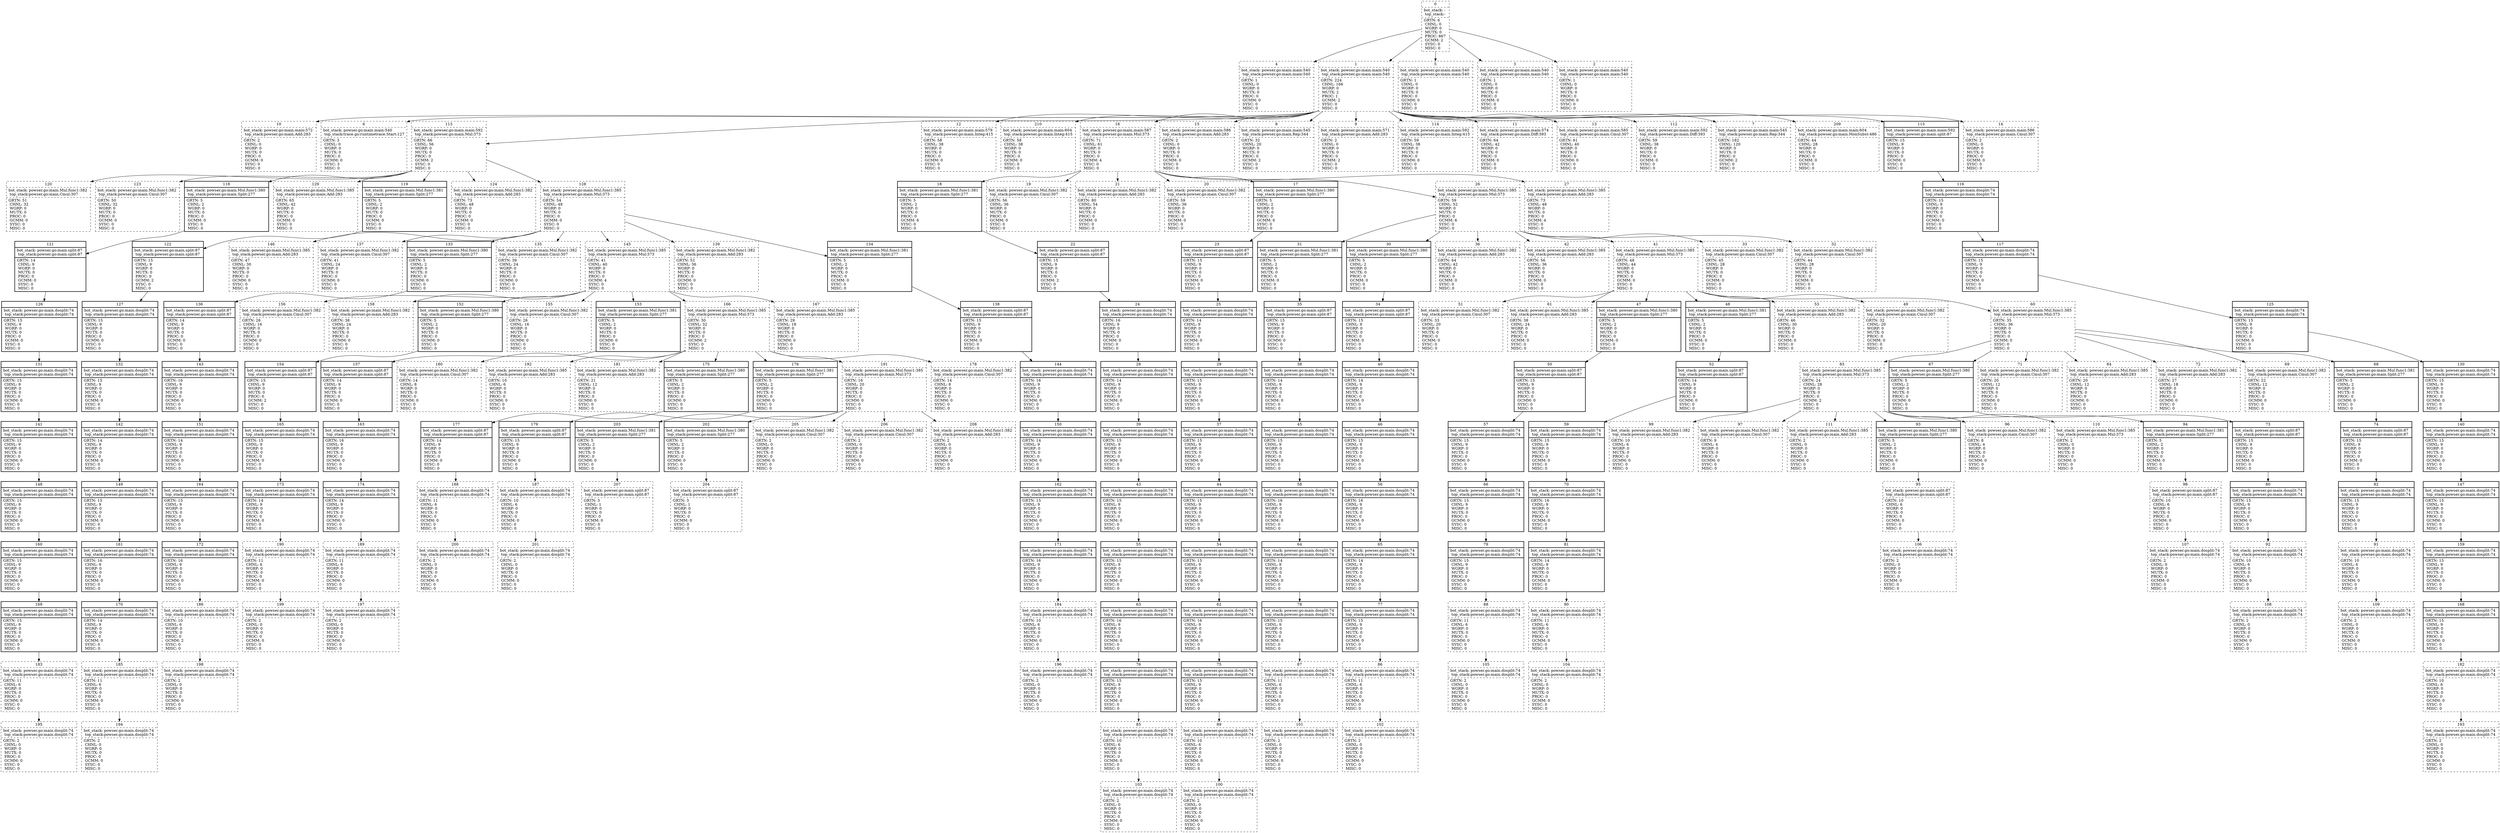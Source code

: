 digraph{
	node[shape=record,style=filled,fillcolor=gray95]

	67 [ label = "{31 | bot_stack: powser.go:main.Mul.func1:381 \l top_stack:powser.go:main.Split:277\l | GRTN:  5 \l CHNL:  2 \l WGRP:  0 \l MUTX:  0 \l PROC:  0 \l GCMM:  0 \l SYSC:  0 \l MISC:  0 \l }" style=bold ]
	52 [ label = "{43 | bot_stack: powser.go:main.dosplit:74 \l top_stack:powser.go:main.dosplit:74\l | GRTN:  15 \l CHNL:  9 \l WGRP:  0 \l MUTX:  0 \l PROC:  0 \l GCMM:  0 \l SYSC:  0 \l MISC:  0 \l }" style=bold ]
	22 [ label = "{10 | bot_stack: powser.go:main.main:572 \l top_stack:powser.go:main.Add:283\l | GRTN:  2 \l CHNL:  0 \l WGRP:  0 \l MUTX:  0 \l PROC:  0 \l GCMM:  0 \l SYSC:  0 \l MISC:  0 \l }" style=dashed]
	98 [ label = "{79 | bot_stack: powser.go:main.dosplit:74 \l top_stack:powser.go:main.dosplit:74\l | GRTN:  15 \l CHNL:  9 \l WGRP:  0 \l MUTX:  0 \l PROC:  0 \l GCMM:  0 \l SYSC:  0 \l MISC:  0 \l }" style=bold ]
	90 [ label = "{99 | bot_stack: powser.go:main.Mul.func1:382 \l top_stack:powser.go:main.Add:283\l | GRTN:  10 \l CHNL:  6 \l WGRP:  0 \l MUTX:  0 \l PROC:  0 \l GCMM:  0 \l SYSC:  0 \l MISC:  0 \l }" style=dashed]
	137 [ label = "{146 | bot_stack: powser.go:main.Mul.func1:385 \l top_stack:powser.go:main.Add:283\l | GRTN:  47 \l CHNL:  30 \l WGRP:  0 \l MUTX:  0 \l PROC:  0 \l GCMM:  0 \l SYSC:  0 \l MISC:  0 \l }" style=dashed]
	4 [ label = "{4 | bot_stack: powser.go:main.main:540 \l top_stack:powser.go:main.main:540\l | GRTN:  1 \l CHNL:  0 \l WGRP:  0 \l MUTX:  0 \l PROC:  0 \l GCMM:  0 \l SYSC:  0 \l MISC:  0 \l }" style=dashed]
	18 [ label = "{6 | bot_stack: powser.go:main.main:540 \l top_stack:trace.go:runtime\trace.Start:127\l | GRTN:  3 \l CHNL:  0 \l WGRP:  0 \l MUTX:  0 \l PROC:  0 \l GCMM:  0 \l SYSC:  3 \l MISC:  0 \l }" style=dashed]
	117 [ label = "{121 | bot_stack: powser.go:main.split:87 \l top_stack:powser.go:main.split:87\l | GRTN:  14 \l CHNL:  9 \l WGRP:  0 \l MUTX:  0 \l PROC:  0 \l GCMM:  0 \l SYSC:  0 \l MISC:  0 \l }" style=bold ]
	124 [ label = "{141 | bot_stack: powser.go:main.dosplit:74 \l top_stack:powser.go:main.dosplit:74\l | GRTN:  15 \l CHNL:  9 \l WGRP:  0 \l MUTX:  0 \l PROC:  0 \l GCMM:  0 \l SYSC:  0 \l MISC:  0 \l }" style=bold ]
	66 [ label = "{30 | bot_stack: powser.go:main.Mul.func1:380 \l top_stack:powser.go:main.Split:277\l | GRTN:  5 \l CHNL:  2 \l WGRP:  0 \l MUTX:  0 \l PROC:  0 \l GCMM:  0 \l SYSC:  0 \l MISC:  0 \l }" style=bold ]
	104 [ label = "{98 | bot_stack: powser.go:main.split:87 \l top_stack:powser.go:main.split:87\l | GRTN:  10 \l CHNL:  6 \l WGRP:  0 \l MUTX:  0 \l PROC:  0 \l GCMM:  0 \l SYSC:  0 \l MISC:  0 \l }" style=dashed]
	168 [ label = "{148 | bot_stack: powser.go:main.dosplit:74 \l top_stack:powser.go:main.dosplit:74\l | GRTN:  15 \l CHNL:  9 \l WGRP:  0 \l MUTX:  0 \l PROC:  0 \l GCMM:  0 \l SYSC:  0 \l MISC:  0 \l }" style=bold ]
	7 [ label = "{38 | bot_stack: powser.go:main.dosplit:74 \l top_stack:powser.go:main.dosplit:74\l | GRTN:  14 \l CHNL:  9 \l WGRP:  0 \l MUTX:  0 \l PROC:  0 \l GCMM:  0 \l SYSC:  0 \l MISC:  0 \l }" style=bold ]
	10 [ label = "{50 | bot_stack: powser.go:main.split:87 \l top_stack:powser.go:main.split:87\l | GRTN:  15 \l CHNL:  9 \l WGRP:  0 \l MUTX:  0 \l PROC:  0 \l GCMM:  0 \l SYSC:  0 \l MISC:  0 \l }" style=bold ]
	93 [ label = "{107 | bot_stack: powser.go:main.dosplit:74 \l top_stack:powser.go:main.dosplit:74\l | GRTN:  2 \l CHNL:  0 \l WGRP:  0 \l MUTX:  0 \l PROC:  0 \l GCMM:  0 \l SYSC:  0 \l MISC:  0 \l }" style=dashed]
	122 [ label = "{137 | bot_stack: powser.go:main.Mul.func1:382 \l top_stack:powser.go:main.Cmul:307\l | GRTN:  41 \l CHNL:  24 \l WGRP:  0 \l MUTX:  0 \l PROC:  0 \l GCMM:  0 \l SYSC:  0 \l MISC:  0 \l }" style=dashed]
	1 [ label = "{1 | bot_stack: powser.go:main.main:540 \l top_stack:powser.go:main.main:540\l | GRTN:  224 \l CHNL:  166 \l WGRP:  0 \l MUTX:  2 \l PROC:  1 \l GCMM:  2 \l SYSC:  0 \l MISC:  0 \l }" style=dashed]
	30 [ label = "{18 | bot_stack: powser.go:main.Mul.func1:381 \l top_stack:powser.go:main.Split:277\l | GRTN:  5 \l CHNL:  2 \l WGRP:  0 \l MUTX:  0 \l PROC:  0 \l GCMM:  6 \l SYSC:  0 \l MISC:  0 \l }" style=bold ]
	109 [ label = "{113 | bot_stack: powser.go:main.main:592 \l top_stack:powser.go:main.Mul:373\l | GRTN:  66 \l CHNL:  56 \l WGRP:  0 \l MUTX:  0 \l PROC:  0 \l GCMM:  2 \l SYSC:  0 \l MISC:  0 \l }" style=dashed]
	167 [ label = "{143 | bot_stack: powser.go:main.dosplit:74 \l top_stack:powser.go:main.dosplit:74\l | GRTN:  16 \l CHNL:  9 \l WGRP:  0 \l MUTX:  0 \l PROC:  0 \l GCMM:  0 \l SYSC:  0 \l MISC:  0 \l }" style=bold ]
	171 [ label = "{169 | bot_stack: powser.go:main.dosplit:74 \l top_stack:powser.go:main.dosplit:74\l | GRTN:  15 \l CHNL:  9 \l WGRP:  0 \l MUTX:  0 \l PROC:  0 \l GCMM:  0 \l SYSC:  0 \l MISC:  0 \l }" style=bold ]
	154 [ label = "{160 | bot_stack: powser.go:main.dosplit:74 \l top_stack:powser.go:main.dosplit:74\l | GRTN:  15 \l CHNL:  9 \l WGRP:  0 \l MUTX:  0 \l PROC:  0 \l GCMM:  0 \l SYSC:  0 \l MISC:  0 \l }" style=bold ]
	14 [ label = "{63 | bot_stack: powser.go:main.dosplit:74 \l top_stack:powser.go:main.dosplit:74\l | GRTN:  16 \l CHNL:  9 \l WGRP:  0 \l MUTX:  0 \l PROC:  0 \l GCMM:  0 \l SYSC:  0 \l MISC:  0 \l }" style=bold ]
	150 [ label = "{142 | bot_stack: powser.go:main.dosplit:74 \l top_stack:powser.go:main.dosplit:74\l | GRTN:  14 \l CHNL:  9 \l WGRP:  0 \l MUTX:  0 \l PROC:  0 \l GCMM:  0 \l SYSC:  0 \l MISC:  0 \l }" style=bold ]
	141 [ label = "{156 | bot_stack: powser.go:main.Mul.func1:382 \l top_stack:powser.go:main.Cmul:307\l | GRTN:  26 \l CHNL:  16 \l WGRP:  0 \l MUTX:  0 \l PROC:  0 \l GCMM:  0 \l SYSC:  0 \l MISC:  0 \l }" style=dashed]
	174 [ label = "{188 | bot_stack: powser.go:main.dosplit:74 \l top_stack:powser.go:main.dosplit:74\l | GRTN:  11 \l CHNL:  6 \l WGRP:  0 \l MUTX:  0 \l PROC:  0 \l GCMM:  0 \l SYSC:  0 \l MISC:  0 \l }" style=dashed]
	129 [ label = "{106 | bot_stack: powser.go:main.dosplit:74 \l top_stack:powser.go:main.dosplit:74\l | GRTN:  2 \l CHNL:  0 \l WGRP:  0 \l MUTX:  0 \l PROC:  0 \l GCMM:  0 \l SYSC:  0 \l MISC:  0 \l }" style=dashed]
	175 [ label = "{193 | bot_stack: powser.go:main.dosplit:74 \l top_stack:powser.go:main.dosplit:74\l | GRTN:  2 \l CHNL:  0 \l WGRP:  0 \l MUTX:  0 \l PROC:  0 \l GCMM:  0 \l SYSC:  0 \l MISC:  0 \l }" style=dashed]
	143 [ label = "{161 | bot_stack: powser.go:main.dosplit:74 \l top_stack:powser.go:main.dosplit:74\l | GRTN:  16 \l CHNL:  9 \l WGRP:  0 \l MUTX:  0 \l PROC:  0 \l GCMM:  0 \l SYSC:  0 \l MISC:  0 \l }" style=bold ]
	144 [ label = "{168 | bot_stack: powser.go:main.dosplit:74 \l top_stack:powser.go:main.dosplit:74\l | GRTN:  15 \l CHNL:  9 \l WGRP:  0 \l MUTX:  0 \l PROC:  0 \l GCMM:  0 \l SYSC:  0 \l MISC:  0 \l }" style=bold ]
	24 [ label = "{12 | bot_stack: powser.go:main.main:579 \l top_stack:powser.go:main.Integ:415\l | GRTN:  58 \l CHNL:  38 \l WGRP:  0 \l MUTX:  0 \l PROC:  0 \l GCMM:  0 \l SYSC:  0 \l MISC:  0 \l }" style=dashed]
	77 [ label = "{57 | bot_stack: powser.go:main.dosplit:74 \l top_stack:powser.go:main.dosplit:74\l | GRTN:  15 \l CHNL:  9 \l WGRP:  0 \l MUTX:  0 \l PROC:  0 \l GCMM:  0 \l SYSC:  0 \l MISC:  0 \l }" style=bold ]
	194 [ label = "{179 | bot_stack: powser.go:main.split:87 \l top_stack:powser.go:main.split:87\l | GRTN:  15 \l CHNL:  9 \l WGRP:  0 \l MUTX:  0 \l PROC:  0 \l GCMM:  0 \l SYSC:  0 \l MISC:  0 \l }" style=bold ]
	162 [ label = "{120 | bot_stack: powser.go:main.Mul.func1:382 \l top_stack:powser.go:main.Cmul:307\l | GRTN:  51 \l CHNL:  32 \l WGRP:  0 \l MUTX:  0 \l PROC:  0 \l GCMM:  0 \l SYSC:  0 \l MISC:  0 \l }" style=dashed]
	199 [ label = "{198 | bot_stack: powser.go:main.dosplit:74 \l top_stack:powser.go:main.dosplit:74\l | GRTN:  2 \l CHNL:  0 \l WGRP:  0 \l MUTX:  0 \l PROC:  0 \l GCMM:  0 \l SYSC:  0 \l MISC:  0 \l }" style=dashed]
	37 [ label = "{28 | bot_stack: powser.go:main.dosplit:74 \l top_stack:powser.go:main.dosplit:74\l | GRTN:  14 \l CHNL:  9 \l WGRP:  0 \l MUTX:  0 \l PROC:  0 \l GCMM:  0 \l SYSC:  0 \l MISC:  0 \l }" style=bold ]
	17 [ label = "{5 | bot_stack: powser.go:main.main:540 \l top_stack:powser.go:main.main:540\l | GRTN:  1 \l CHNL:  0 \l WGRP:  0 \l MUTX:  0 \l PROC:  0 \l GCMM:  0 \l SYSC:  0 \l MISC:  0 \l }" style=dashed]
	106 [ label = "{105 | bot_stack: powser.go:main.dosplit:74 \l top_stack:powser.go:main.dosplit:74\l | GRTN:  2 \l CHNL:  0 \l WGRP:  0 \l MUTX:  0 \l PROC:  0 \l GCMM:  0 \l SYSC:  0 \l MISC:  0 \l }" style=dashed]
	177 [ label = "{164 | bot_stack: powser.go:main.dosplit:74 \l top_stack:powser.go:main.dosplit:74\l | GRTN:  15 \l CHNL:  9 \l WGRP:  0 \l MUTX:  0 \l PROC:  0 \l GCMM:  0 \l SYSC:  0 \l MISC:  0 \l }" style=bold ]
	160 [ label = "{182 | bot_stack: powser.go:main.dosplit:74 \l top_stack:powser.go:main.dosplit:74\l | GRTN:  10 \l CHNL:  6 \l WGRP:  0 \l MUTX:  0 \l PROC:  0 \l GCMM:  0 \l SYSC:  0 \l MISC:  0 \l }" style=dashed]
	225 [ label = "{200 | bot_stack: powser.go:main.dosplit:74 \l top_stack:powser.go:main.dosplit:74\l | GRTN:  2 \l CHNL:  0 \l WGRP:  0 \l MUTX:  0 \l PROC:  0 \l GCMM:  0 \l SYSC:  0 \l MISC:  0 \l }" style=dashed]
	83 [ label = "{77 | bot_stack: powser.go:main.dosplit:74 \l top_stack:powser.go:main.dosplit:74\l | GRTN:  15 \l CHNL:  9 \l WGRP:  0 \l MUTX:  0 \l PROC:  0 \l GCMM:  0 \l SYSC:  0 \l MISC:  0 \l }" style=bold ]
	119 [ label = "{133 | bot_stack: powser.go:main.Mul.func1:380 \l top_stack:powser.go:main.Split:277\l | GRTN:  5 \l CHNL:  2 \l WGRP:  0 \l MUTX:  0 \l PROC:  0 \l GCMM:  0 \l SYSC:  0 \l MISC:  0 \l }" style=bold ]
	183 [ label = "{180 | bot_stack: powser.go:main.Mul.func1:382 \l top_stack:powser.go:main.Cmul:307\l | GRTN:  14 \l CHNL:  8 \l WGRP:  0 \l MUTX:  0 \l PROC:  0 \l GCMM:  0 \l SYSC:  0 \l MISC:  0 \l }" style=dashed]
	187 [ label = "{192 | bot_stack: powser.go:main.Mul.func1:385 \l top_stack:powser.go:main.Add:283\l | GRTN:  10 \l CHNL:  6 \l WGRP:  0 \l MUTX:  0 \l PROC:  0 \l GCMM:  0 \l SYSC:  0 \l MISC:  0 \l }" style=dashed]
	99 [ label = "{83 | bot_stack: powser.go:main.Mul.func1:385 \l top_stack:powser.go:main.Mul:373\l | GRTN:  24 \l CHNL:  28 \l WGRP:  0 \l MUTX:  0 \l PROC:  0 \l GCMM:  2 \l SYSC:  0 \l MISC:  0 \l }" style=dashed]
	189 [ label = "{199 | bot_stack: powser.go:main.dosplit:74 \l top_stack:powser.go:main.dosplit:74\l | GRTN:  2 \l CHNL:  0 \l WGRP:  0 \l MUTX:  0 \l PROC:  0 \l GCMM:  0 \l SYSC:  0 \l MISC:  0 \l }" style=dashed]
	75 [ label = "{51 | bot_stack: powser.go:main.Mul.func1:382 \l top_stack:powser.go:main.Cmul:307\l | GRTN:  33 \l CHNL:  20 \l WGRP:  0 \l MUTX:  0 \l PROC:  0 \l GCMM:  0 \l SYSC:  0 \l MISC:  0 \l }" style=dashed]
	45 [ label = "{67 | bot_stack: powser.go:main.Mul.func1:380 \l top_stack:powser.go:main.Split:277\l | GRTN:  5 \l CHNL:  2 \l WGRP:  0 \l MUTX:  0 \l PROC:  0 \l GCMM:  0 \l SYSC:  0 \l MISC:  0 \l }" style=bold ]
	145 [ label = "{117 | bot_stack: powser.go:main.dosplit:74 \l top_stack:powser.go:main.dosplit:74\l | GRTN:  15 \l CHNL:  9 \l WGRP:  0 \l MUTX:  0 \l PROC:  0 \l GCMM:  0 \l SYSC:  0 \l MISC:  0 \l }" style=bold ]
	130 [ label = "{122 | bot_stack: powser.go:main.split:87 \l top_stack:powser.go:main.split:87\l | GRTN:  15 \l CHNL:  9 \l WGRP:  0 \l MUTX:  0 \l PROC:  0 \l GCMM:  2 \l SYSC:  0 \l MISC:  0 \l }" style=bold ]
	142 [ label = "{158 | bot_stack: powser.go:main.Mul.func1:382 \l top_stack:powser.go:main.Add:283\l | GRTN:  38 \l CHNL:  24 \l WGRP:  0 \l MUTX:  0 \l PROC:  0 \l GCMM:  0 \l SYSC:  0 \l MISC:  0 \l }" style=dashed]
	190 [ label = "{201 | bot_stack: powser.go:main.dosplit:74 \l top_stack:powser.go:main.dosplit:74\l | GRTN:  2 \l CHNL:  0 \l WGRP:  0 \l MUTX:  0 \l PROC:  0 \l GCMM:  0 \l SYSC:  0 \l MISC:  0 \l }" style=dashed]
	82 [ label = "{74 | bot_stack: powser.go:main.split:87 \l top_stack:powser.go:main.split:87\l | GRTN:  15 \l CHNL:  9 \l WGRP:  0 \l MUTX:  0 \l PROC:  0 \l GCMM:  0 \l SYSC:  0 \l MISC:  0 \l }" style=bold ]
	126 [ label = "{157 | bot_stack: powser.go:main.split:87 \l top_stack:powser.go:main.split:87\l | GRTN:  14 \l CHNL:  9 \l WGRP:  0 \l MUTX:  0 \l PROC:  0 \l GCMM:  0 \l SYSC:  0 \l MISC:  0 \l }" style=bold ]
	184 [ label = "{181 | bot_stack: powser.go:main.Mul.func1:382 \l top_stack:powser.go:main.Add:283\l | GRTN:  21 \l CHNL:  12 \l WGRP:  0 \l MUTX:  0 \l PROC:  0 \l GCMM:  0 \l SYSC:  0 \l MISC:  0 \l }" style=dashed]
	173 [ label = "{187 | bot_stack: powser.go:main.dosplit:74 \l top_stack:powser.go:main.dosplit:74\l | GRTN:  10 \l CHNL:  6 \l WGRP:  0 \l MUTX:  0 \l PROC:  0 \l GCMM:  0 \l SYSC:  0 \l MISC:  0 \l }" style=dashed]
	50 [ label = "{34 | bot_stack: powser.go:main.split:87 \l top_stack:powser.go:main.split:87\l | GRTN:  15 \l CHNL:  9 \l WGRP:  0 \l MUTX:  0 \l PROC:  0 \l GCMM:  0 \l SYSC:  0 \l MISC:  0 \l }" style=bold ]
	105 [ label = "{104 | bot_stack: powser.go:main.dosplit:74 \l top_stack:powser.go:main.dosplit:74\l | GRTN:  2 \l CHNL:  0 \l WGRP:  0 \l MUTX:  0 \l PROC:  0 \l GCMM:  0 \l SYSC:  0 \l MISC:  0 \l }" style=dashed]
	11 [ label = "{56 | bot_stack: powser.go:main.dosplit:74 \l top_stack:powser.go:main.dosplit:74\l | GRTN:  16 \l CHNL:  9 \l WGRP:  0 \l MUTX:  0 \l PROC:  0 \l GCMM:  0 \l SYSC:  0 \l MISC:  0 \l }" style=bold ]
	60 [ label = "{81 | bot_stack: powser.go:main.dosplit:74 \l top_stack:powser.go:main.dosplit:74\l | GRTN:  14 \l CHNL:  9 \l WGRP:  0 \l MUTX:  0 \l PROC:  0 \l GCMM:  0 \l SYSC:  0 \l MISC:  0 \l }" style=bold ]
	89 [ label = "{97 | bot_stack: powser.go:main.Mul.func1:382 \l top_stack:powser.go:main.Cmul:307\l | GRTN:  9 \l CHNL:  4 \l WGRP:  0 \l MUTX:  0 \l PROC:  0 \l GCMM:  0 \l SYSC:  0 \l MISC:  0 \l }" style=dashed]
	191 [ label = "{204 | bot_stack: powser.go:main.split:87 \l top_stack:powser.go:main.split:87\l | GRTN:  3 \l CHNL:  1 \l WGRP:  0 \l MUTX:  0 \l PROC:  0 \l GCMM:  0 \l SYSC:  0 \l MISC:  0 \l }" style=dashed]
	0 [ label = "{0 | bot_stack: - \l top_stack:-\l | GRTN:  6 \l CHNL:  0 \l WGRP:  0 \l MUTX:  0 \l PROC:  867 \l GCMM:  2 \l SYSC:  0 \l MISC:  0 \l }" style=dashed]
	55 [ label = "{55 | bot_stack: powser.go:main.dosplit:74 \l top_stack:powser.go:main.dosplit:74\l | GRTN:  15 \l CHNL:  9 \l WGRP:  0 \l MUTX:  0 \l PROC:  0 \l GCMM:  0 \l SYSC:  0 \l MISC:  0 \l }" style=bold ]
	78 [ label = "{59 | bot_stack: powser.go:main.dosplit:74 \l top_stack:powser.go:main.dosplit:74\l | GRTN:  15 \l CHNL:  9 \l WGRP:  0 \l MUTX:  0 \l PROC:  0 \l GCMM:  0 \l SYSC:  0 \l MISC:  0 \l }" style=bold ]
	56 [ label = "{66 | bot_stack: powser.go:main.dosplit:74 \l top_stack:powser.go:main.dosplit:74\l | GRTN:  15 \l CHNL:  9 \l WGRP:  0 \l MUTX:  0 \l PROC:  0 \l GCMM:  0 \l SYSC:  0 \l MISC:  0 \l }" style=bold ]
	166 [ label = "{136 | bot_stack: powser.go:main.split:87 \l top_stack:powser.go:main.split:87\l | GRTN:  14 \l CHNL:  9 \l WGRP:  0 \l MUTX:  0 \l PROC:  0 \l GCMM:  0 \l SYSC:  0 \l MISC:  0 \l }" style=bold ]
	211 [ label = "{195 | bot_stack: powser.go:main.dosplit:74 \l top_stack:powser.go:main.dosplit:74\l | GRTN:  2 \l CHNL:  0 \l WGRP:  0 \l MUTX:  0 \l PROC:  0 \l GCMM:  0 \l SYSC:  0 \l MISC:  0 \l }" style=dashed]
	213 [ label = "{210 | bot_stack: powser.go:main.main:604 \l top_stack:powser.go:main.Integ:415\l | GRTN:  58 \l CHNL:  38 \l WGRP:  0 \l MUTX:  0 \l PROC:  0 \l GCMM:  0 \l SYSC:  0 \l MISC:  0 \l }" style=dashed]
	28 [ label = "{16 | bot_stack: powser.go:main.main:587 \l top_stack:powser.go:main.Mul:373\l | GRTN:  71 \l CHNL:  61 \l WGRP:  0 \l MUTX:  0 \l PROC:  0 \l GCMM:  4 \l SYSC:  0 \l MISC:  0 \l }" style=dashed]
	5 [ label = "{24 | bot_stack: powser.go:main.dosplit:74 \l top_stack:powser.go:main.dosplit:74\l | GRTN:  16 \l CHNL:  9 \l WGRP:  0 \l MUTX:  0 \l PROC:  0 \l GCMM:  0 \l SYSC:  0 \l MISC:  0 \l }" style=bold ]
	200 [ label = "{207 | bot_stack: powser.go:main.split:87 \l top_stack:powser.go:main.split:87\l | GRTN:  3 \l CHNL:  1 \l WGRP:  0 \l MUTX:  0 \l PROC:  0 \l GCMM:  0 \l SYSC:  0 \l MISC:  0 \l }" style=dashed]
	27 [ label = "{15 | bot_stack: powser.go:main.main:586 \l top_stack:powser.go:main.Add:283\l | GRTN:  2 \l CHNL:  0 \l WGRP:  0 \l MUTX:  0 \l PROC:  0 \l GCMM:  0 \l SYSC:  0 \l MISC:  0 \l }" style=dashed]
	163 [ label = "{123 | bot_stack: powser.go:main.Mul.func1:382 \l top_stack:powser.go:main.Cmul:307\l | GRTN:  50 \l CHNL:  32 \l WGRP:  0 \l MUTX:  0 \l PROC:  0 \l GCMM:  0 \l SYSC:  0 \l MISC:  0 \l }" style=dashed]
	115 [ label = "{101 | bot_stack: powser.go:main.dosplit:74 \l top_stack:powser.go:main.dosplit:74\l | GRTN:  2 \l CHNL:  0 \l WGRP:  0 \l MUTX:  0 \l PROC:  0 \l GCMM:  0 \l SYSC:  0 \l MISC:  0 \l }" style=dashed]
	96 [ label = "{118 | bot_stack: powser.go:main.Mul.func1:380 \l top_stack:powser.go:main.Split:277\l | GRTN:  5 \l CHNL:  2 \l WGRP:  0 \l MUTX:  0 \l PROC:  0 \l GCMM:  0 \l SYSC:  0 \l MISC:  0 \l }" style=bold ]
	92 [ label = "{103 | bot_stack: powser.go:main.dosplit:74 \l top_stack:powser.go:main.dosplit:74\l | GRTN:  2 \l CHNL:  0 \l WGRP:  0 \l MUTX:  0 \l PROC:  0 \l GCMM:  0 \l SYSC:  0 \l MISC:  0 \l }" style=dashed]
	138 [ label = "{152 | bot_stack: powser.go:main.Mul.func1:380 \l top_stack:powser.go:main.Split:277\l | GRTN:  5 \l CHNL:  2 \l WGRP:  0 \l MUTX:  0 \l PROC:  0 \l GCMM:  0 \l SYSC:  0 \l MISC:  0 \l }" style=bold ]
	178 [ label = "{171 | bot_stack: powser.go:main.dosplit:74 \l top_stack:powser.go:main.dosplit:74\l | GRTN:  16 \l CHNL:  9 \l WGRP:  0 \l MUTX:  0 \l PROC:  0 \l GCMM:  0 \l SYSC:  0 \l MISC:  0 \l }" style=bold ]
	31 [ label = "{19 | bot_stack: powser.go:main.Mul.func1:382 \l top_stack:powser.go:main.Cmul:307\l | GRTN:  56 \l CHNL:  36 \l WGRP:  0 \l MUTX:  0 \l PROC:  0 \l GCMM:  0 \l SYSC:  0 \l MISC:  0 \l }" style=dashed]
	48 [ label = "{71 | bot_stack: powser.go:main.Mul.func1:382 \l top_stack:powser.go:main.Cmul:307\l | GRTN:  20 \l CHNL:  12 \l WGRP:  0 \l MUTX:  0 \l PROC:  0 \l GCMM:  0 \l SYSC:  0 \l MISC:  0 \l }" style=dashed]
	149 [ label = "{140 | bot_stack: powser.go:main.dosplit:74 \l top_stack:powser.go:main.dosplit:74\l | GRTN:  15 \l CHNL:  9 \l WGRP:  0 \l MUTX:  0 \l PROC:  0 \l GCMM:  0 \l SYSC:  0 \l MISC:  0 \l }" style=bold ]
	152 [ label = "{149 | bot_stack: powser.go:main.dosplit:74 \l top_stack:powser.go:main.dosplit:74\l | GRTN:  15 \l CHNL:  9 \l WGRP:  0 \l MUTX:  0 \l PROC:  0 \l GCMM:  0 \l SYSC:  0 \l MISC:  0 \l }" style=bold ]
	158 [ label = "{170 | bot_stack: powser.go:main.dosplit:74 \l top_stack:powser.go:main.dosplit:74\l | GRTN:  14 \l CHNL:  9 \l WGRP:  0 \l MUTX:  0 \l PROC:  0 \l GCMM:  0 \l SYSC:  0 \l MISC:  0 \l }" style=bold ]
	209 [ label = "{184 | bot_stack: powser.go:main.dosplit:74 \l top_stack:powser.go:main.dosplit:74\l | GRTN:  10 \l CHNL:  6 \l WGRP:  0 \l MUTX:  0 \l PROC:  0 \l GCMM:  0 \l SYSC:  0 \l MISC:  0 \l }" style=dashed]
	112 [ label = "{116 | bot_stack: powser.go:main.dosplit:74 \l top_stack:powser.go:main.dosplit:74\l | GRTN:  15 \l CHNL:  9 \l WGRP:  0 \l MUTX:  0 \l PROC:  0 \l GCMM:  0 \l SYSC:  0 \l MISC:  0 \l }" style=bold ]
	146 [ label = "{125 | bot_stack: powser.go:main.dosplit:74 \l top_stack:powser.go:main.dosplit:74\l | GRTN:  15 \l CHNL:  9 \l WGRP:  0 \l MUTX:  0 \l PROC:  0 \l GCMM:  0 \l SYSC:  0 \l MISC:  0 \l }" style=bold ]
	210 [ label = "{186 | bot_stack: powser.go:main.dosplit:74 \l top_stack:powser.go:main.dosplit:74\l | GRTN:  10 \l CHNL:  6 \l WGRP:  0 \l MUTX:  0 \l PROC:  0 \l GCMM:  2 \l SYSC:  0 \l MISC:  0 \l }" style=dashed]
	3 [ label = "{3 | bot_stack: powser.go:main.main:540 \l top_stack:powser.go:main.main:540\l | GRTN:  1 \l CHNL:  0 \l WGRP:  0 \l MUTX:  0 \l PROC:  0 \l GCMM:  0 \l SYSC:  0 \l MISC:  0 \l }" style=dashed]
	13 [ label = "{61 | bot_stack: powser.go:main.Mul.func1:385 \l top_stack:powser.go:main.Add:283\l | GRTN:  38 \l CHNL:  24 \l WGRP:  0 \l MUTX:  0 \l PROC:  0 \l GCMM:  0 \l SYSC:  0 \l MISC:  0 \l }" style=dashed]
	100 [ label = "{84 | bot_stack: powser.go:main.Mul.func1:385 \l top_stack:powser.go:main.Add:283\l | GRTN:  20 \l CHNL:  12 \l WGRP:  0 \l MUTX:  0 \l PROC:  0 \l GCMM:  0 \l SYSC:  0 \l MISC:  0 \l }" style=dashed]
	140 [ label = "{155 | bot_stack: powser.go:main.Mul.func1:382 \l top_stack:powser.go:main.Cmul:307\l | GRTN:  26 \l CHNL:  16 \l WGRP:  0 \l MUTX:  0 \l PROC:  0 \l GCMM:  0 \l SYSC:  0 \l MISC:  0 \l }" style=dashed]
	128 [ label = "{162 | bot_stack: powser.go:main.dosplit:74 \l top_stack:powser.go:main.dosplit:74\l | GRTN:  15 \l CHNL:  9 \l WGRP:  0 \l MUTX:  0 \l PROC:  0 \l GCMM:  0 \l SYSC:  0 \l MISC:  0 \l }" style=bold ]
	33 [ label = "{21 | bot_stack: powser.go:main.Mul.func1:382 \l top_stack:powser.go:main.Add:283\l | GRTN:  80 \l CHNL:  54 \l WGRP:  0 \l MUTX:  0 \l PROC:  0 \l GCMM:  0 \l SYSC:  0 \l MISC:  0 \l }" style=dashed]
	79 [ label = "{64 | bot_stack: powser.go:main.dosplit:74 \l top_stack:powser.go:main.dosplit:74\l | GRTN:  14 \l CHNL:  9 \l WGRP:  0 \l MUTX:  0 \l PROC:  0 \l GCMM:  0 \l SYSC:  0 \l MISC:  0 \l }" style=bold ]
	155 [ label = "{165 | bot_stack: powser.go:main.dosplit:74 \l top_stack:powser.go:main.dosplit:74\l | GRTN:  15 \l CHNL:  9 \l WGRP:  0 \l MUTX:  0 \l PROC:  0 \l GCMM:  0 \l SYSC:  0 \l MISC:  0 \l }" style=bold ]
	193 [ label = "{173 | bot_stack: powser.go:main.dosplit:74 \l top_stack:powser.go:main.dosplit:74\l | GRTN:  14 \l CHNL:  9 \l WGRP:  0 \l MUTX:  0 \l PROC:  0 \l GCMM:  0 \l SYSC:  0 \l MISC:  0 \l }" style=bold ]
	127 [ label = "{159 | bot_stack: powser.go:main.dosplit:74 \l top_stack:powser.go:main.dosplit:74\l | GRTN:  15 \l CHNL:  9 \l WGRP:  0 \l MUTX:  0 \l PROC:  0 \l GCMM:  0 \l SYSC:  0 \l MISC:  0 \l }" style=bold ]
	165 [ label = "{127 | bot_stack: powser.go:main.dosplit:74 \l top_stack:powser.go:main.dosplit:74\l | GRTN:  15 \l CHNL:  9 \l WGRP:  0 \l MUTX:  0 \l PROC:  0 \l GCMM:  0 \l SYSC:  0 \l MISC:  0 \l }" style=bold ]
	133 [ label = "{129 | bot_stack: powser.go:main.Mul.func1:385 \l top_stack:powser.go:main.Add:283\l | GRTN:  65 \l CHNL:  42 \l WGRP:  0 \l MUTX:  0 \l PROC:  0 \l GCMM:  0 \l SYSC:  0 \l MISC:  0 \l }" style=dashed]
	134 [ label = "{138 | bot_stack: powser.go:main.split:87 \l top_stack:powser.go:main.split:87\l | GRTN:  15 \l CHNL:  9 \l WGRP:  0 \l MUTX:  0 \l PROC:  0 \l GCMM:  0 \l SYSC:  0 \l MISC:  0 \l }" style=bold ]
	97 [ label = "{73 | bot_stack: powser.go:main.split:87 \l top_stack:powser.go:main.split:87\l | GRTN:  15 \l CHNL:  9 \l WGRP:  0 \l MUTX:  0 \l PROC:  0 \l GCMM:  0 \l SYSC:  0 \l MISC:  0 \l }" style=bold ]
	20 [ label = "{8 | bot_stack: powser.go:main.main:545 \l top_stack:powser.go:main.Rep:344\l | GRTN:  32 \l CHNL:  20 \l WGRP:  0 \l MUTX:  0 \l PROC:  0 \l GCMM:  2 \l SYSC:  0 \l MISC:  0 \l }" style=dashed]
	32 [ label = "{20 | bot_stack: powser.go:main.Mul.func1:382 \l top_stack:powser.go:main.Cmul:307\l | GRTN:  59 \l CHNL:  36 \l WGRP:  0 \l MUTX:  0 \l PROC:  0 \l GCMM:  0 \l SYSC:  0 \l MISC:  0 \l }" style=dashed]
	49 [ label = "{22 | bot_stack: powser.go:main.split:87 \l top_stack:powser.go:main.split:87\l | GRTN:  15 \l CHNL:  9 \l WGRP:  0 \l MUTX:  0 \l PROC:  0 \l GCMM:  2 \l SYSC:  0 \l MISC:  0 \l }" style=bold ]
	61 [ label = "{86 | bot_stack: powser.go:main.dosplit:74 \l top_stack:powser.go:main.dosplit:74\l | GRTN:  11 \l CHNL:  6 \l WGRP:  0 \l MUTX:  0 \l PROC:  0 \l GCMM:  0 \l SYSC:  0 \l MISC:  0 \l }" style=dashed]
	121 [ label = "{135 | bot_stack: powser.go:main.Mul.func1:382 \l top_stack:powser.go:main.Cmul:307\l | GRTN:  39 \l CHNL:  24 \l WGRP:  0 \l MUTX:  0 \l PROC:  0 \l GCMM:  0 \l SYSC:  0 \l MISC:  0 \l }" style=dashed]
	21 [ label = "{9 | bot_stack: powser.go:main.main:571 \l top_stack:powser.go:main.Add:283\l | GRTN:  2 \l CHNL:  0 \l WGRP:  0 \l MUTX:  0 \l PROC:  0 \l GCMM:  2 \l SYSC:  0 \l MISC:  0 \l }" style=dashed]
	6 [ label = "{35 | bot_stack: powser.go:main.split:87 \l top_stack:powser.go:main.split:87\l | GRTN:  15 \l CHNL:  9 \l WGRP:  0 \l MUTX:  0 \l PROC:  0 \l GCMM:  0 \l SYSC:  0 \l MISC:  0 \l }" style=bold ]
	42 [ label = "{52 | bot_stack: powser.go:main.split:87 \l top_stack:powser.go:main.split:87\l | GRTN:  14 \l CHNL:  9 \l WGRP:  0 \l MUTX:  0 \l PROC:  0 \l GCMM:  0 \l SYSC:  0 \l MISC:  0 \l }" style=bold ]
	118 [ label = "{131 | bot_stack: powser.go:main.dosplit:74 \l top_stack:powser.go:main.dosplit:74\l | GRTN:  15 \l CHNL:  9 \l WGRP:  0 \l MUTX:  0 \l PROC:  0 \l GCMM:  0 \l SYSC:  0 \l MISC:  0 \l }" style=bold ]
	227 [ label = "{203 | bot_stack: powser.go:main.Mul.func1:381 \l top_stack:powser.go:main.Split:277\l | GRTN:  5 \l CHNL:  2 \l WGRP:  0 \l MUTX:  0 \l PROC:  0 \l GCMM:  0 \l SYSC:  0 \l MISC:  0 \l }" style=bold ]
	95 [ label = "{111 | bot_stack: powser.go:main.Mul.func1:385 \l top_stack:powser.go:main.Add:283\l | GRTN:  2 \l CHNL:  0 \l WGRP:  0 \l MUTX:  0 \l PROC:  0 \l GCMM:  0 \l SYSC:  0 \l MISC:  0 \l }" style=dashed]
	136 [ label = "{145 | bot_stack: powser.go:main.Mul.func1:385 \l top_stack:powser.go:main.Mul:373\l | GRTN:  41 \l CHNL:  40 \l WGRP:  0 \l MUTX:  0 \l PROC:  0 \l GCMM:  4 \l SYSC:  0 \l MISC:  0 \l }" style=dashed]
	185 [ label = "{185 | bot_stack: powser.go:main.dosplit:74 \l top_stack:powser.go:main.dosplit:74\l | GRTN:  11 \l CHNL:  6 \l WGRP:  0 \l MUTX:  0 \l PROC:  0 \l GCMM:  0 \l SYSC:  0 \l MISC:  0 \l }" style=dashed]
	39 [ label = "{37 | bot_stack: powser.go:main.dosplit:74 \l top_stack:powser.go:main.dosplit:74\l | GRTN:  15 \l CHNL:  9 \l WGRP:  0 \l MUTX:  0 \l PROC:  0 \l GCMM:  0 \l SYSC:  0 \l MISC:  0 \l }" style=bold ]
	107 [ label = "{108 | bot_stack: powser.go:main.dosplit:74 \l top_stack:powser.go:main.dosplit:74\l | GRTN:  2 \l CHNL:  0 \l WGRP:  0 \l MUTX:  0 \l PROC:  0 \l GCMM:  0 \l SYSC:  0 \l MISC:  0 \l }" style=dashed]
	159 [ label = "{174 | bot_stack: powser.go:main.dosplit:74 \l top_stack:powser.go:main.dosplit:74\l | GRTN:  14 \l CHNL:  9 \l WGRP:  0 \l MUTX:  0 \l PROC:  0 \l GCMM:  0 \l SYSC:  0 \l MISC:  0 \l }" style=bold ]
	196 [ label = "{189 | bot_stack: powser.go:main.dosplit:74 \l top_stack:powser.go:main.dosplit:74\l | GRTN:  11 \l CHNL:  6 \l WGRP:  0 \l MUTX:  0 \l PROC:  0 \l GCMM:  0 \l SYSC:  0 \l MISC:  0 \l }" style=dashed]
	226 [ label = "{202 | bot_stack: powser.go:main.Mul.func1:380 \l top_stack:powser.go:main.Split:277\l | GRTN:  5 \l CHNL:  2 \l WGRP:  0 \l MUTX:  0 \l PROC:  0 \l GCMM:  0 \l SYSC:  0 \l MISC:  0 \l }" style=bold ]
	51 [ label = "{39 | bot_stack: powser.go:main.dosplit:74 \l top_stack:powser.go:main.dosplit:74\l | GRTN:  15 \l CHNL:  9 \l WGRP:  0 \l MUTX:  0 \l PROC:  0 \l GCMM:  0 \l SYSC:  0 \l MISC:  0 \l }" style=bold ]
	161 [ label = "{119 | bot_stack: powser.go:main.Mul.func1:381 \l top_stack:powser.go:main.Split:277\l | GRTN:  5 \l CHNL:  2 \l WGRP:  0 \l MUTX:  0 \l PROC:  0 \l GCMM:  0 \l SYSC:  0 \l MISC:  0 \l }" style=bold ]
	123 [ label = "{139 | bot_stack: powser.go:main.Mul.func1:382 \l top_stack:powser.go:main.Add:283\l | GRTN:  52 \l CHNL:  36 \l WGRP:  0 \l MUTX:  0 \l PROC:  0 \l GCMM:  0 \l SYSC:  0 \l MISC:  0 \l }" style=dashed]
	172 [ label = "{177 | bot_stack: powser.go:main.split:87 \l top_stack:powser.go:main.split:87\l | GRTN:  14 \l CHNL:  9 \l WGRP:  0 \l MUTX:  0 \l PROC:  0 \l GCMM:  0 \l SYSC:  0 \l MISC:  0 \l }" style=bold ]
	62 [ label = "{91 | bot_stack: powser.go:main.dosplit:74 \l top_stack:powser.go:main.dosplit:74\l | GRTN:  10 \l CHNL:  6 \l WGRP:  0 \l MUTX:  0 \l PROC:  0 \l GCMM:  0 \l SYSC:  0 \l MISC:  0 \l }" style=dashed]
	176 [ label = "{194 | bot_stack: powser.go:main.dosplit:74 \l top_stack:powser.go:main.dosplit:74\l | GRTN:  2 \l CHNL:  0 \l WGRP:  0 \l MUTX:  0 \l PROC:  0 \l GCMM:  0 \l SYSC:  0 \l MISC:  0 \l }" style=dashed]
	114 [ label = "{92 | bot_stack: powser.go:main.dosplit:74 \l top_stack:powser.go:main.dosplit:74\l | GRTN:  10 \l CHNL:  6 \l WGRP:  0 \l MUTX:  0 \l PROC:  0 \l GCMM:  0 \l SYSC:  0 \l MISC:  0 \l }" style=dashed]
	86 [ label = "{93 | bot_stack: powser.go:main.Mul.func1:380 \l top_stack:powser.go:main.Split:277\l | GRTN:  5 \l CHNL:  2 \l WGRP:  0 \l MUTX:  0 \l PROC:  0 \l GCMM:  0 \l SYSC:  0 \l MISC:  0 \l }" style=bold ]
	151 [ label = "{147 | bot_stack: powser.go:main.dosplit:74 \l top_stack:powser.go:main.dosplit:74\l | GRTN:  15 \l CHNL:  9 \l WGRP:  0 \l MUTX:  0 \l PROC:  0 \l GCMM:  0 \l SYSC:  0 \l MISC:  0 \l }" style=bold ]
	180 [ label = "{175 | bot_stack: powser.go:main.Mul.func1:380 \l top_stack:powser.go:main.Split:277\l | GRTN:  5 \l CHNL:  2 \l WGRP:  0 \l MUTX:  0 \l PROC:  0 \l GCMM:  0 \l SYSC:  0 \l MISC:  0 \l }" style=bold ]
	181 [ label = "{176 | bot_stack: powser.go:main.Mul.func1:381 \l top_stack:powser.go:main.Split:277\l | GRTN:  5 \l CHNL:  2 \l WGRP:  0 \l MUTX:  0 \l PROC:  0 \l GCMM:  0 \l SYSC:  0 \l MISC:  0 \l }" style=bold ]
	54 [ label = "{54 | bot_stack: powser.go:main.dosplit:74 \l top_stack:powser.go:main.dosplit:74\l | GRTN:  15 \l CHNL:  9 \l WGRP:  0 \l MUTX:  0 \l PROC:  0 \l GCMM:  0 \l SYSC:  0 \l MISC:  0 \l }" style=bold ]
	80 [ label = "{65 | bot_stack: powser.go:main.dosplit:74 \l top_stack:powser.go:main.dosplit:74\l | GRTN:  14 \l CHNL:  9 \l WGRP:  0 \l MUTX:  0 \l PROC:  0 \l GCMM:  0 \l SYSC:  0 \l MISC:  0 \l }" style=bold ]
	58 [ label = "{75 | bot_stack: powser.go:main.dosplit:74 \l top_stack:powser.go:main.dosplit:74\l | GRTN:  15 \l CHNL:  9 \l WGRP:  0 \l MUTX:  0 \l PROC:  0 \l GCMM:  0 \l SYSC:  0 \l MISC:  0 \l }" style=bold ]
	110 [ label = "{114 | bot_stack: powser.go:main.main:592 \l top_stack:powser.go:main.Integ:415\l | GRTN:  59 \l CHNL:  38 \l WGRP:  0 \l MUTX:  0 \l PROC:  0 \l GCMM:  0 \l SYSC:  0 \l MISC:  0 \l }" style=dashed]
	29 [ label = "{17 | bot_stack: powser.go:main.Mul.func1:380 \l top_stack:powser.go:main.Split:277\l | GRTN:  5 \l CHNL:  2 \l WGRP:  0 \l MUTX:  0 \l PROC:  0 \l GCMM:  6 \l SYSC:  0 \l MISC:  0 \l }" style=bold ]
	40 [ label = "{45 | bot_stack: powser.go:main.dosplit:74 \l top_stack:powser.go:main.dosplit:74\l | GRTN:  15 \l CHNL:  9 \l WGRP:  0 \l MUTX:  0 \l PROC:  0 \l GCMM:  0 \l SYSC:  0 \l MISC:  0 \l }" style=bold ]
	72 [ label = "{47 | bot_stack: powser.go:main.Mul.func1:380 \l top_stack:powser.go:main.Split:277\l | GRTN:  5 \l CHNL:  2 \l WGRP:  0 \l MUTX:  0 \l PROC:  0 \l GCMM:  0 \l SYSC:  0 \l MISC:  0 \l }" style=bold ]
	228 [ label = "{205 | bot_stack: powser.go:main.Mul.func1:382 \l top_stack:powser.go:main.Cmul:307\l | GRTN:  2 \l CHNL:  0 \l WGRP:  0 \l MUTX:  0 \l PROC:  0 \l GCMM:  0 \l SYSC:  0 \l MISC:  0 \l }" style=dashed]
	229 [ label = "{206 | bot_stack: powser.go:main.Mul.func1:382 \l top_stack:powser.go:main.Cmul:307\l | GRTN:  2 \l CHNL:  0 \l WGRP:  0 \l MUTX:  0 \l PROC:  0 \l GCMM:  0 \l SYSC:  0 \l MISC:  0 \l }" style=dashed]
	230 [ label = "{208 | bot_stack: powser.go:main.Mul.func1:382 \l top_stack:powser.go:main.Add:283\l | GRTN:  2 \l CHNL:  0 \l WGRP:  0 \l MUTX:  0 \l PROC:  0 \l GCMM:  0 \l SYSC:  0 \l MISC:  0 \l }" style=dashed]
	23 [ label = "{11 | bot_stack: powser.go:main.main:574 \l top_stack:powser.go:main.Diff:393\l | GRTN:  64 \l CHNL:  42 \l WGRP:  0 \l MUTX:  0 \l PROC:  0 \l GCMM:  0 \l SYSC:  0 \l MISC:  0 \l }" style=dashed]
	25 [ label = "{13 | bot_stack: powser.go:main.main:585 \l top_stack:powser.go:main.Cmul:307\l | GRTN:  61 \l CHNL:  40 \l WGRP:  0 \l MUTX:  0 \l PROC:  0 \l GCMM:  0 \l SYSC:  0 \l MISC:  0 \l }" style=dashed]
	57 [ label = "{70 | bot_stack: powser.go:main.dosplit:74 \l top_stack:powser.go:main.dosplit:74\l | GRTN:  16 \l CHNL:  9 \l WGRP:  0 \l MUTX:  0 \l PROC:  0 \l GCMM:  0 \l SYSC:  0 \l MISC:  0 \l }" style=bold ]
	70 [ label = "{36 | bot_stack: powser.go:main.Mul.func1:382 \l top_stack:powser.go:main.Add:283\l | GRTN:  64 \l CHNL:  42 \l WGRP:  0 \l MUTX:  0 \l PROC:  0 \l GCMM:  0 \l SYSC:  0 \l MISC:  0 \l }" style=dashed]
	43 [ label = "{58 | bot_stack: powser.go:main.dosplit:74 \l top_stack:powser.go:main.dosplit:74\l | GRTN:  16 \l CHNL:  9 \l WGRP:  0 \l MUTX:  0 \l PROC:  0 \l GCMM:  0 \l SYSC:  0 \l MISC:  0 \l }" style=bold ]
	186 [ label = "{191 | bot_stack: powser.go:main.Mul.func1:385 \l top_stack:powser.go:main.Mul:373\l | GRTN:  16 \l CHNL:  20 \l WGRP:  0 \l MUTX:  0 \l PROC:  0 \l GCMM:  0 \l SYSC:  0 \l MISC:  0 \l }" style=dashed]
	35 [ label = "{26 | bot_stack: powser.go:main.Mul.func1:385 \l top_stack:powser.go:main.Mul:373\l | GRTN:  59 \l CHNL:  52 \l WGRP:  0 \l MUTX:  0 \l PROC:  0 \l GCMM:  6 \l SYSC:  0 \l MISC:  0 \l }" style=dashed]
	170 [ label = "{163 | bot_stack: powser.go:main.dosplit:74 \l top_stack:powser.go:main.dosplit:74\l | GRTN:  16 \l CHNL:  9 \l WGRP:  0 \l MUTX:  0 \l PROC:  0 \l GCMM:  0 \l SYSC:  0 \l MISC:  0 \l }" style=bold ]
	91 [ label = "{100 | bot_stack: powser.go:main.dosplit:74 \l top_stack:powser.go:main.dosplit:74\l | GRTN:  2 \l CHNL:  0 \l WGRP:  0 \l MUTX:  0 \l PROC:  0 \l GCMM:  0 \l SYSC:  0 \l MISC:  0 \l }" style=dashed]
	125 [ label = "{150 | bot_stack: powser.go:main.dosplit:74 \l top_stack:powser.go:main.dosplit:74\l | GRTN:  14 \l CHNL:  9 \l WGRP:  0 \l MUTX:  0 \l PROC:  0 \l GCMM:  0 \l SYSC:  0 \l MISC:  0 \l }" style=bold ]
	16 [ label = "{82 | bot_stack: powser.go:main.dosplit:74 \l top_stack:powser.go:main.dosplit:74\l | GRTN:  15 \l CHNL:  9 \l WGRP:  0 \l MUTX:  0 \l PROC:  0 \l GCMM:  0 \l SYSC:  0 \l MISC:  0 \l }" style=bold ]
	164 [ label = "{124 | bot_stack: powser.go:main.Mul.func1:382 \l top_stack:powser.go:main.Add:283\l | GRTN:  73 \l CHNL:  48 \l WGRP:  0 \l MUTX:  0 \l PROC:  0 \l GCMM:  0 \l SYSC:  0 \l MISC:  0 \l }" style=dashed]
	198 [ label = "{196 | bot_stack: powser.go:main.dosplit:74 \l top_stack:powser.go:main.dosplit:74\l | GRTN:  2 \l CHNL:  0 \l WGRP:  0 \l MUTX:  0 \l PROC:  0 \l GCMM:  0 \l SYSC:  0 \l MISC:  0 \l }" style=dashed]
	65 [ label = "{23 | bot_stack: powser.go:main.split:87 \l top_stack:powser.go:main.split:87\l | GRTN:  15 \l CHNL:  9 \l WGRP:  0 \l MUTX:  0 \l PROC:  0 \l GCMM:  0 \l SYSC:  0 \l MISC:  0 \l }" style=bold ]
	73 [ label = "{48 | bot_stack: powser.go:main.Mul.func1:381 \l top_stack:powser.go:main.Split:277\l | GRTN:  5 \l CHNL:  2 \l WGRP:  0 \l MUTX:  0 \l PROC:  0 \l GCMM:  0 \l SYSC:  0 \l MISC:  0 \l }" style=bold ]
	64 [ label = "{102 | bot_stack: powser.go:main.dosplit:74 \l top_stack:powser.go:main.dosplit:74\l | GRTN:  2 \l CHNL:  0 \l WGRP:  0 \l MUTX:  0 \l PROC:  0 \l GCMM:  0 \l SYSC:  0 \l MISC:  0 \l }" style=dashed]
	139 [ label = "{153 | bot_stack: powser.go:main.Mul.func1:381 \l top_stack:powser.go:main.Split:277\l | GRTN:  5 \l CHNL:  2 \l WGRP:  0 \l MUTX:  0 \l PROC:  0 \l GCMM:  0 \l SYSC:  0 \l MISC:  0 \l }" style=bold ]
	81 [ label = "{72 | bot_stack: powser.go:main.Mul.func1:382 \l top_stack:powser.go:main.Add:283\l | GRTN:  27 \l CHNL:  18 \l WGRP:  0 \l MUTX:  0 \l PROC:  0 \l GCMM:  0 \l SYSC:  0 \l MISC:  0 \l }" style=dashed]
	102 [ label = "{89 | bot_stack: powser.go:main.dosplit:74 \l top_stack:powser.go:main.dosplit:74\l | GRTN:  10 \l CHNL:  6 \l WGRP:  0 \l MUTX:  0 \l PROC:  0 \l GCMM:  0 \l SYSC:  0 \l MISC:  0 \l }" style=dashed]
	76 [ label = "{53 | bot_stack: powser.go:main.Mul.func1:382 \l top_stack:powser.go:main.Add:283\l | GRTN:  46 \l CHNL:  30 \l WGRP:  0 \l MUTX:  0 \l PROC:  0 \l GCMM:  0 \l SYSC:  0 \l MISC:  0 \l }" style=dashed]
	116 [ label = "{109 | bot_stack: powser.go:main.dosplit:74 \l top_stack:powser.go:main.dosplit:74\l | GRTN:  2 \l CHNL:  0 \l WGRP:  0 \l MUTX:  0 \l PROC:  0 \l GCMM:  0 \l SYSC:  0 \l MISC:  0 \l }" style=dashed]
	36 [ label = "{27 | bot_stack: powser.go:main.Mul.func1:385 \l top_stack:powser.go:main.Add:283\l | GRTN:  73 \l CHNL:  48 \l WGRP:  0 \l MUTX:  0 \l PROC:  0 \l GCMM:  4 \l SYSC:  0 \l MISC:  0 \l }" style=dashed]
	47 [ label = "{69 | bot_stack: powser.go:main.Mul.func1:382 \l top_stack:powser.go:main.Cmul:307\l | GRTN:  22 \l CHNL:  12 \l WGRP:  0 \l MUTX:  0 \l PROC:  0 \l GCMM:  0 \l SYSC:  0 \l MISC:  0 \l }" style=dashed]
	88 [ label = "{96 | bot_stack: powser.go:main.Mul.func1:382 \l top_stack:powser.go:main.Cmul:307\l | GRTN:  8 \l CHNL:  4 \l WGRP:  0 \l MUTX:  0 \l PROC:  0 \l GCMM:  0 \l SYSC:  0 \l MISC:  0 \l }" style=dashed]
	94 [ label = "{110 | bot_stack: powser.go:main.Mul.func1:385 \l top_stack:powser.go:main.Mul:373\l | GRTN:  2 \l CHNL:  0 \l WGRP:  0 \l MUTX:  0 \l PROC:  0 \l GCMM:  0 \l SYSC:  0 \l MISC:  0 \l }" style=dashed]
	108 [ label = "{112 | bot_stack: powser.go:main.main:592 \l top_stack:powser.go:main.Diff:393\l | GRTN:  59 \l CHNL:  38 \l WGRP:  0 \l MUTX:  0 \l PROC:  0 \l GCMM:  0 \l SYSC:  0 \l MISC:  0 \l }" style=dashed]
	147 [ label = "{130 | bot_stack: powser.go:main.dosplit:74 \l top_stack:powser.go:main.dosplit:74\l | GRTN:  15 \l CHNL:  9 \l WGRP:  0 \l MUTX:  0 \l PROC:  0 \l GCMM:  0 \l SYSC:  0 \l MISC:  0 \l }" style=bold ]
	9 [ label = "{42 | bot_stack: powser.go:main.Mul.func1:385 \l top_stack:powser.go:main.Add:283\l | GRTN:  56 \l CHNL:  36 \l WGRP:  0 \l MUTX:  0 \l PROC:  0 \l GCMM:  0 \l SYSC:  0 \l MISC:  0 \l }" style=dashed]
	135 [ label = "{144 | bot_stack: powser.go:main.dosplit:74 \l top_stack:powser.go:main.dosplit:74\l | GRTN:  16 \l CHNL:  9 \l WGRP:  0 \l MUTX:  0 \l PROC:  0 \l GCMM:  0 \l SYSC:  0 \l MISC:  0 \l }" style=bold ]
	153 [ label = "{154 | bot_stack: powser.go:main.split:87 \l top_stack:powser.go:main.split:87\l | GRTN:  15 \l CHNL:  9 \l WGRP:  0 \l MUTX:  0 \l PROC:  0 \l GCMM:  2 \l SYSC:  0 \l MISC:  0 \l }" style=bold ]
	8 [ label = "{41 | bot_stack: powser.go:main.Mul.func1:385 \l top_stack:powser.go:main.Mul:373\l | GRTN:  48 \l CHNL:  44 \l WGRP:  0 \l MUTX:  0 \l PROC:  0 \l GCMM:  0 \l SYSC:  0 \l MISC:  0 \l }" style=dashed]
	74 [ label = "{49 | bot_stack: powser.go:main.Mul.func1:382 \l top_stack:powser.go:main.Cmul:307\l | GRTN:  32 \l CHNL:  20 \l WGRP:  0 \l MUTX:  0 \l PROC:  0 \l GCMM:  0 \l SYSC:  0 \l MISC:  0 \l }" style=dashed]
	12 [ label = "{60 | bot_stack: powser.go:main.Mul.func1:385 \l top_stack:powser.go:main.Mul:373\l | GRTN:  35 \l CHNL:  36 \l WGRP:  0 \l MUTX:  0 \l PROC:  0 \l GCMM:  0 \l SYSC:  0 \l MISC:  0 \l }" style=dashed]
	15 [ label = "{80 | bot_stack: powser.go:main.dosplit:74 \l top_stack:powser.go:main.dosplit:74\l | GRTN:  15 \l CHNL:  9 \l WGRP:  0 \l MUTX:  0 \l PROC:  0 \l GCMM:  0 \l SYSC:  0 \l MISC:  0 \l }" style=bold ]
	101 [ label = "{85 | bot_stack: powser.go:main.dosplit:74 \l top_stack:powser.go:main.dosplit:74\l | GRTN:  10 \l CHNL:  6 \l WGRP:  0 \l MUTX:  0 \l PROC:  0 \l GCMM:  0 \l SYSC:  0 \l MISC:  0 \l }" style=dashed]
	69 [ label = "{33 | bot_stack: powser.go:main.Mul.func1:382 \l top_stack:powser.go:main.Cmul:307\l | GRTN:  45 \l CHNL:  28 \l WGRP:  0 \l MUTX:  0 \l PROC:  0 \l GCMM:  0 \l SYSC:  0 \l MISC:  0 \l }" style=dashed]
	71 [ label = "{40 | bot_stack: powser.go:main.dosplit:74 \l top_stack:powser.go:main.dosplit:74\l | GRTN:  14 \l CHNL:  9 \l WGRP:  0 \l MUTX:  0 \l PROC:  0 \l GCMM:  0 \l SYSC:  0 \l MISC:  0 \l }" style=bold ]
	44 [ label = "{62 | bot_stack: powser.go:main.dosplit:74 \l top_stack:powser.go:main.dosplit:74\l | GRTN:  16 \l CHNL:  9 \l WGRP:  0 \l MUTX:  0 \l PROC:  0 \l GCMM:  0 \l SYSC:  0 \l MISC:  0 \l }" style=bold ]
	63 [ label = "{95 | bot_stack: powser.go:main.split:87 \l top_stack:powser.go:main.split:87\l | GRTN:  10 \l CHNL:  6 \l WGRP:  0 \l MUTX:  0 \l PROC:  0 \l GCMM:  0 \l SYSC:  0 \l MISC:  0 \l }" style=dashed]
	131 [ label = "{126 | bot_stack: powser.go:main.dosplit:74 \l top_stack:powser.go:main.dosplit:74\l | GRTN:  15 \l CHNL:  9 \l WGRP:  0 \l MUTX:  0 \l PROC:  0 \l GCMM:  0 \l SYSC:  0 \l MISC:  0 \l }" style=bold ]
	156 [ label = "{166 | bot_stack: powser.go:main.Mul.func1:385 \l top_stack:powser.go:main.Mul:373\l | GRTN:  30 \l CHNL:  32 \l WGRP:  0 \l MUTX:  0 \l PROC:  0 \l GCMM:  2 \l SYSC:  0 \l MISC:  0 \l }" style=dashed]
	38 [ label = "{29 | bot_stack: powser.go:main.dosplit:74 \l top_stack:powser.go:main.dosplit:74\l | GRTN:  15 \l CHNL:  9 \l WGRP:  0 \l MUTX:  0 \l PROC:  0 \l GCMM:  0 \l SYSC:  0 \l MISC:  0 \l }" style=bold ]
	87 [ label = "{94 | bot_stack: powser.go:main.Mul.func1:381 \l top_stack:powser.go:main.Split:277\l | GRTN:  5 \l CHNL:  2 \l WGRP:  0 \l MUTX:  0 \l PROC:  0 \l GCMM:  0 \l SYSC:  0 \l MISC:  0 \l }" style=bold ]
	120 [ label = "{134 | bot_stack: powser.go:main.Mul.func1:381 \l top_stack:powser.go:main.Split:277\l | GRTN:  5 \l CHNL:  2 \l WGRP:  0 \l MUTX:  0 \l PROC:  0 \l GCMM:  0 \l SYSC:  0 \l MISC:  0 \l }" style=bold ]
	19 [ label = "{7 | bot_stack: powser.go:main.main:545 \l top_stack:powser.go:main.Rep:344\l | GRTN:  182 \l CHNL:  120 \l WGRP:  0 \l MUTX:  0 \l PROC:  0 \l GCMM:  2 \l SYSC:  0 \l MISC:  0 \l }" style=dashed]
	41 [ label = "{46 | bot_stack: powser.go:main.dosplit:74 \l top_stack:powser.go:main.dosplit:74\l | GRTN:  15 \l CHNL:  9 \l WGRP:  0 \l MUTX:  0 \l PROC:  0 \l GCMM:  0 \l SYSC:  0 \l MISC:  0 \l }" style=bold ]
	132 [ label = "{128 | bot_stack: powser.go:main.Mul.func1:385 \l top_stack:powser.go:main.Mul:373\l | GRTN:  54 \l CHNL:  48 \l WGRP:  0 \l MUTX:  0 \l PROC:  0 \l GCMM:  0 \l SYSC:  0 \l MISC:  0 \l }" style=dashed]
	2 [ label = "{2 | bot_stack: powser.go:main.main:540 \l top_stack:powser.go:main.main:540\l | GRTN:  1 \l CHNL:  0 \l WGRP:  0 \l MUTX:  0 \l PROC:  0 \l GCMM:  0 \l SYSC:  0 \l MISC:  0 \l }" style=dashed]
	68 [ label = "{32 | bot_stack: powser.go:main.Mul.func1:382 \l top_stack:powser.go:main.Cmul:307\l | GRTN:  44 \l CHNL:  28 \l WGRP:  0 \l MUTX:  0 \l PROC:  0 \l GCMM:  0 \l SYSC:  0 \l MISC:  0 \l }" style=dashed]
	212 [ label = "{209 | bot_stack: powser.go:main.main:604 \l top_stack:powser.go:main.MonSubst:486\l | GRTN:  44 \l CHNL:  28 \l WGRP:  0 \l MUTX:  0 \l PROC:  0 \l GCMM:  0 \l SYSC:  0 \l MISC:  0 \l }" style=dashed]
	53 [ label = "{44 | bot_stack: powser.go:main.dosplit:74 \l top_stack:powser.go:main.dosplit:74\l | GRTN:  15 \l CHNL:  9 \l WGRP:  0 \l MUTX:  0 \l PROC:  0 \l GCMM:  0 \l SYSC:  0 \l MISC:  0 \l }" style=bold ]
	46 [ label = "{68 | bot_stack: powser.go:main.Mul.func1:381 \l top_stack:powser.go:main.Split:277\l | GRTN:  5 \l CHNL:  2 \l WGRP:  0 \l MUTX:  0 \l PROC:  0 \l GCMM:  0 \l SYSC:  0 \l MISC:  0 \l }" style=bold ]
	34 [ label = "{25 | bot_stack: powser.go:main.dosplit:74 \l top_stack:powser.go:main.dosplit:74\l | GRTN:  14 \l CHNL:  9 \l WGRP:  0 \l MUTX:  0 \l PROC:  0 \l GCMM:  0 \l SYSC:  0 \l MISC:  0 \l }" style=bold ]
	85 [ label = "{88 | bot_stack: powser.go:main.dosplit:74 \l top_stack:powser.go:main.dosplit:74\l | GRTN:  11 \l CHNL:  6 \l WGRP:  0 \l MUTX:  0 \l PROC:  0 \l GCMM:  0 \l SYSC:  0 \l MISC:  0 \l }" style=dashed]
	84 [ label = "{78 | bot_stack: powser.go:main.dosplit:74 \l top_stack:powser.go:main.dosplit:74\l | GRTN:  15 \l CHNL:  9 \l WGRP:  0 \l MUTX:  0 \l PROC:  0 \l GCMM:  0 \l SYSC:  0 \l MISC:  0 \l }" style=bold ]
	111 [ label = "{115 | bot_stack: powser.go:main.main:592 \l top_stack:powser.go:main.split:87\l | GRTN:  15 \l CHNL:  9 \l WGRP:  0 \l MUTX:  0 \l PROC:  0 \l GCMM:  0 \l SYSC:  0 \l MISC:  0 \l }" style=bold ]
	157 [ label = "{167 | bot_stack: powser.go:main.Mul.func1:385 \l top_stack:powser.go:main.Add:283\l | GRTN:  29 \l CHNL:  18 \l WGRP:  0 \l MUTX:  0 \l PROC:  0 \l GCMM:  0 \l SYSC:  0 \l MISC:  0 \l }" style=dashed]
	197 [ label = "{190 | bot_stack: powser.go:main.dosplit:74 \l top_stack:powser.go:main.dosplit:74\l | GRTN:  11 \l CHNL:  6 \l WGRP:  0 \l MUTX:  0 \l PROC:  0 \l GCMM:  0 \l SYSC:  0 \l MISC:  0 \l }" style=dashed]
	179 [ label = "{172 | bot_stack: powser.go:main.dosplit:74 \l top_stack:powser.go:main.dosplit:74\l | GRTN:  16 \l CHNL:  9 \l WGRP:  0 \l MUTX:  0 \l PROC:  0 \l GCMM:  0 \l SYSC:  0 \l MISC:  0 \l }" style=bold ]
	182 [ label = "{178 | bot_stack: powser.go:main.Mul.func1:382 \l top_stack:powser.go:main.Cmul:307\l | GRTN:  14 \l CHNL:  8 \l WGRP:  0 \l MUTX:  0 \l PROC:  0 \l GCMM:  0 \l SYSC:  0 \l MISC:  0 \l }" style=dashed]
	103 [ label = "{90 | bot_stack: powser.go:main.dosplit:74 \l top_stack:powser.go:main.dosplit:74\l | GRTN:  11 \l CHNL:  6 \l WGRP:  0 \l MUTX:  0 \l PROC:  0 \l GCMM:  0 \l SYSC:  0 \l MISC:  0 \l }" style=dashed]
	148 [ label = "{132 | bot_stack: powser.go:main.dosplit:74 \l top_stack:powser.go:main.dosplit:74\l | GRTN:  15 \l CHNL:  9 \l WGRP:  0 \l MUTX:  0 \l PROC:  0 \l GCMM:  0 \l SYSC:  0 \l MISC:  0 \l }" style=bold ]
	169 [ label = "{151 | bot_stack: powser.go:main.dosplit:74 \l top_stack:powser.go:main.dosplit:74\l | GRTN:  14 \l CHNL:  9 \l WGRP:  0 \l MUTX:  0 \l PROC:  0 \l GCMM:  0 \l SYSC:  0 \l MISC:  0 \l }" style=bold ]
	188 [ label = "{197 | bot_stack: powser.go:main.dosplit:74 \l top_stack:powser.go:main.dosplit:74\l | GRTN:  2 \l CHNL:  0 \l WGRP:  0 \l MUTX:  0 \l PROC:  0 \l GCMM:  0 \l SYSC:  0 \l MISC:  0 \l }" style=dashed]
	26 [ label = "{14 | bot_stack: powser.go:main.main:586 \l top_stack:powser.go:main.Cmul:307\l | GRTN:  2 \l CHNL:  0 \l WGRP:  0 \l MUTX:  0 \l PROC:  0 \l GCMM:  0 \l SYSC:  0 \l MISC:  0 \l }" style=dashed]
	59 [ label = "{76 | bot_stack: powser.go:main.dosplit:74 \l top_stack:powser.go:main.dosplit:74\l | GRTN:  15 \l CHNL:  9 \l WGRP:  0 \l MUTX:  0 \l PROC:  0 \l GCMM:  0 \l SYSC:  0 \l MISC:  0 \l }" style=bold ]
	195 [ label = "{183 | bot_stack: powser.go:main.dosplit:74 \l top_stack:powser.go:main.dosplit:74\l | GRTN:  11 \l CHNL:  6 \l WGRP:  0 \l MUTX:  0 \l PROC:  0 \l GCMM:  0 \l SYSC:  0 \l MISC:  0 \l }" style=dashed]
	113 [ label = "{87 | bot_stack: powser.go:main.dosplit:74 \l top_stack:powser.go:main.dosplit:74\l | GRTN:  11 \l CHNL:  6 \l WGRP:  0 \l MUTX:  0 \l PROC:  0 \l GCMM:  0 \l SYSC:  0 \l MISC:  0 \l }" style=dashed]
	

	14 -> 59
	135 -> 125
	117 -> 131
	172 -> 174
	44 -> 58
	85 -> 106
	139 -> 126
	65 -> 34
	59 -> 101
	28 -> 29
	28 -> 30
	28 -> 31
	28 -> 32
	28 -> 33
	28 -> 35
	28 -> 36
	35 -> 66
	35 -> 67
	35 -> 68
	35 -> 69
	35 -> 70
	35 -> 8
	35 -> 9
	78 -> 57
	98 -> 85
	113 -> 115
	209 -> 198
	72 -> 10
	52 -> 55
	12 -> 45
	12 -> 46
	12 -> 47
	12 -> 48
	12 -> 81
	12 -> 99
	12 -> 100
	101 -> 92
	151 -> 127
	168 -> 154
	30 -> 49
	161 -> 130
	128 -> 178
	0 -> 1
	0 -> 2
	0 -> 3
	0 -> 4
	0 -> 17
	77 -> 56
	109 -> 96
	109 -> 161
	109 -> 162
	109 -> 163
	109 -> 164
	109 -> 132
	109 -> 133
	131 -> 118
	166 -> 167
	67 -> 6
	58 -> 102
	149 -> 151
	136 -> 138
	136 -> 139
	136 -> 140
	136 -> 141
	136 -> 142
	136 -> 156
	136 -> 157
	180 -> 172
	37 -> 51
	55 -> 14
	11 -> 80
	146 -> 147
	179 -> 210
	49 -> 5
	51 -> 52
	56 -> 98
	104 -> 93
	145 -> 146
	153 -> 155
	41 -> 11
	169 -> 177
	171 -> 195
	194 -> 173
	195 -> 211
	97 -> 15
	159 -> 196
	126 -> 170
	42 -> 78
	46 -> 82
	87 -> 104
	226 -> 191
	196 -> 188
	43 -> 79
	80 -> 83
	82 -> 16
	86 -> 63
	167 -> 169
	144 -> 160
	5 -> 37
	50 -> 71
	40 -> 43
	124 -> 168
	178 -> 209
	227 -> 200
	54 -> 44
	160 -> 175
	186 -> 226
	186 -> 227
	186 -> 228
	186 -> 229
	186 -> 230
	29 -> 65
	38 -> 39
	45 -> 97
	16 -> 62
	102 -> 91
	62 -> 116
	66 -> 50
	84 -> 113
	103 -> 105
	111 -> 112
	130 -> 165
	181 -> 194
	71 -> 41
	120 -> 134
	118 -> 124
	210 -> 199
	10 -> 77
	99 -> 86
	99 -> 87
	99 -> 88
	99 -> 89
	99 -> 90
	99 -> 94
	99 -> 95
	150 -> 152
	170 -> 159
	193 -> 197
	185 -> 176
	165 -> 148
	147 -> 149
	143 -> 158
	1 -> 18
	1 -> 19
	1 -> 20
	1 -> 21
	1 -> 22
	1 -> 23
	1 -> 24
	1 -> 25
	1 -> 26
	1 -> 27
	1 -> 28
	1 -> 108
	1 -> 109
	1 -> 110
	1 -> 111
	1 -> 212
	1 -> 213
	73 -> 42
	53 -> 54
	79 -> 84
	112 -> 145
	34 -> 38
	114 -> 107
	177 -> 179
	63 -> 129
	138 -> 153
	154 -> 171
	173 -> 190
	15 -> 114
	119 -> 166
	6 -> 7
	39 -> 53
	7 -> 40
	8 -> 72
	8 -> 73
	8 -> 74
	8 -> 75
	8 -> 76
	8 -> 12
	8 -> 13
	57 -> 60
	60 -> 103
	148 -> 150
	134 -> 135
	152 -> 143
	155 -> 193
	83 -> 61
	125 -> 128
	158 -> 185
	61 -> 64
	132 -> 119
	132 -> 120
	132 -> 121
	132 -> 122
	132 -> 123
	132 -> 136
	132 -> 137
	156 -> 180
	156 -> 181
	156 -> 182
	156 -> 183
	156 -> 184
	156 -> 186
	156 -> 187
	174 -> 225
	96 -> 117
	127 -> 144
	197 -> 189
	}

